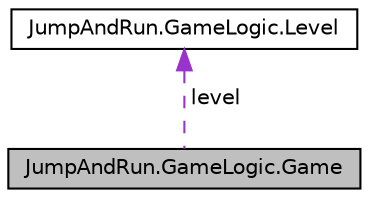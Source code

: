 digraph "JumpAndRun.GameLogic.Game"
{
  edge [fontname="Helvetica",fontsize="10",labelfontname="Helvetica",labelfontsize="10"];
  node [fontname="Helvetica",fontsize="10",shape=record];
  Node1 [label="JumpAndRun.GameLogic.Game",height=0.2,width=0.4,color="black", fillcolor="grey75", style="filled" fontcolor="black"];
  Node2 -> Node1 [dir="back",color="darkorchid3",fontsize="10",style="dashed",label=" level" ,fontname="Helvetica"];
  Node2 [label="JumpAndRun.GameLogic.Level",height=0.2,width=0.4,color="black", fillcolor="white", style="filled",URL="$class_jump_and_run_1_1_game_logic_1_1_level.html",tooltip="Übernimmt die Darstellung eines ganzen Levels "];
}
